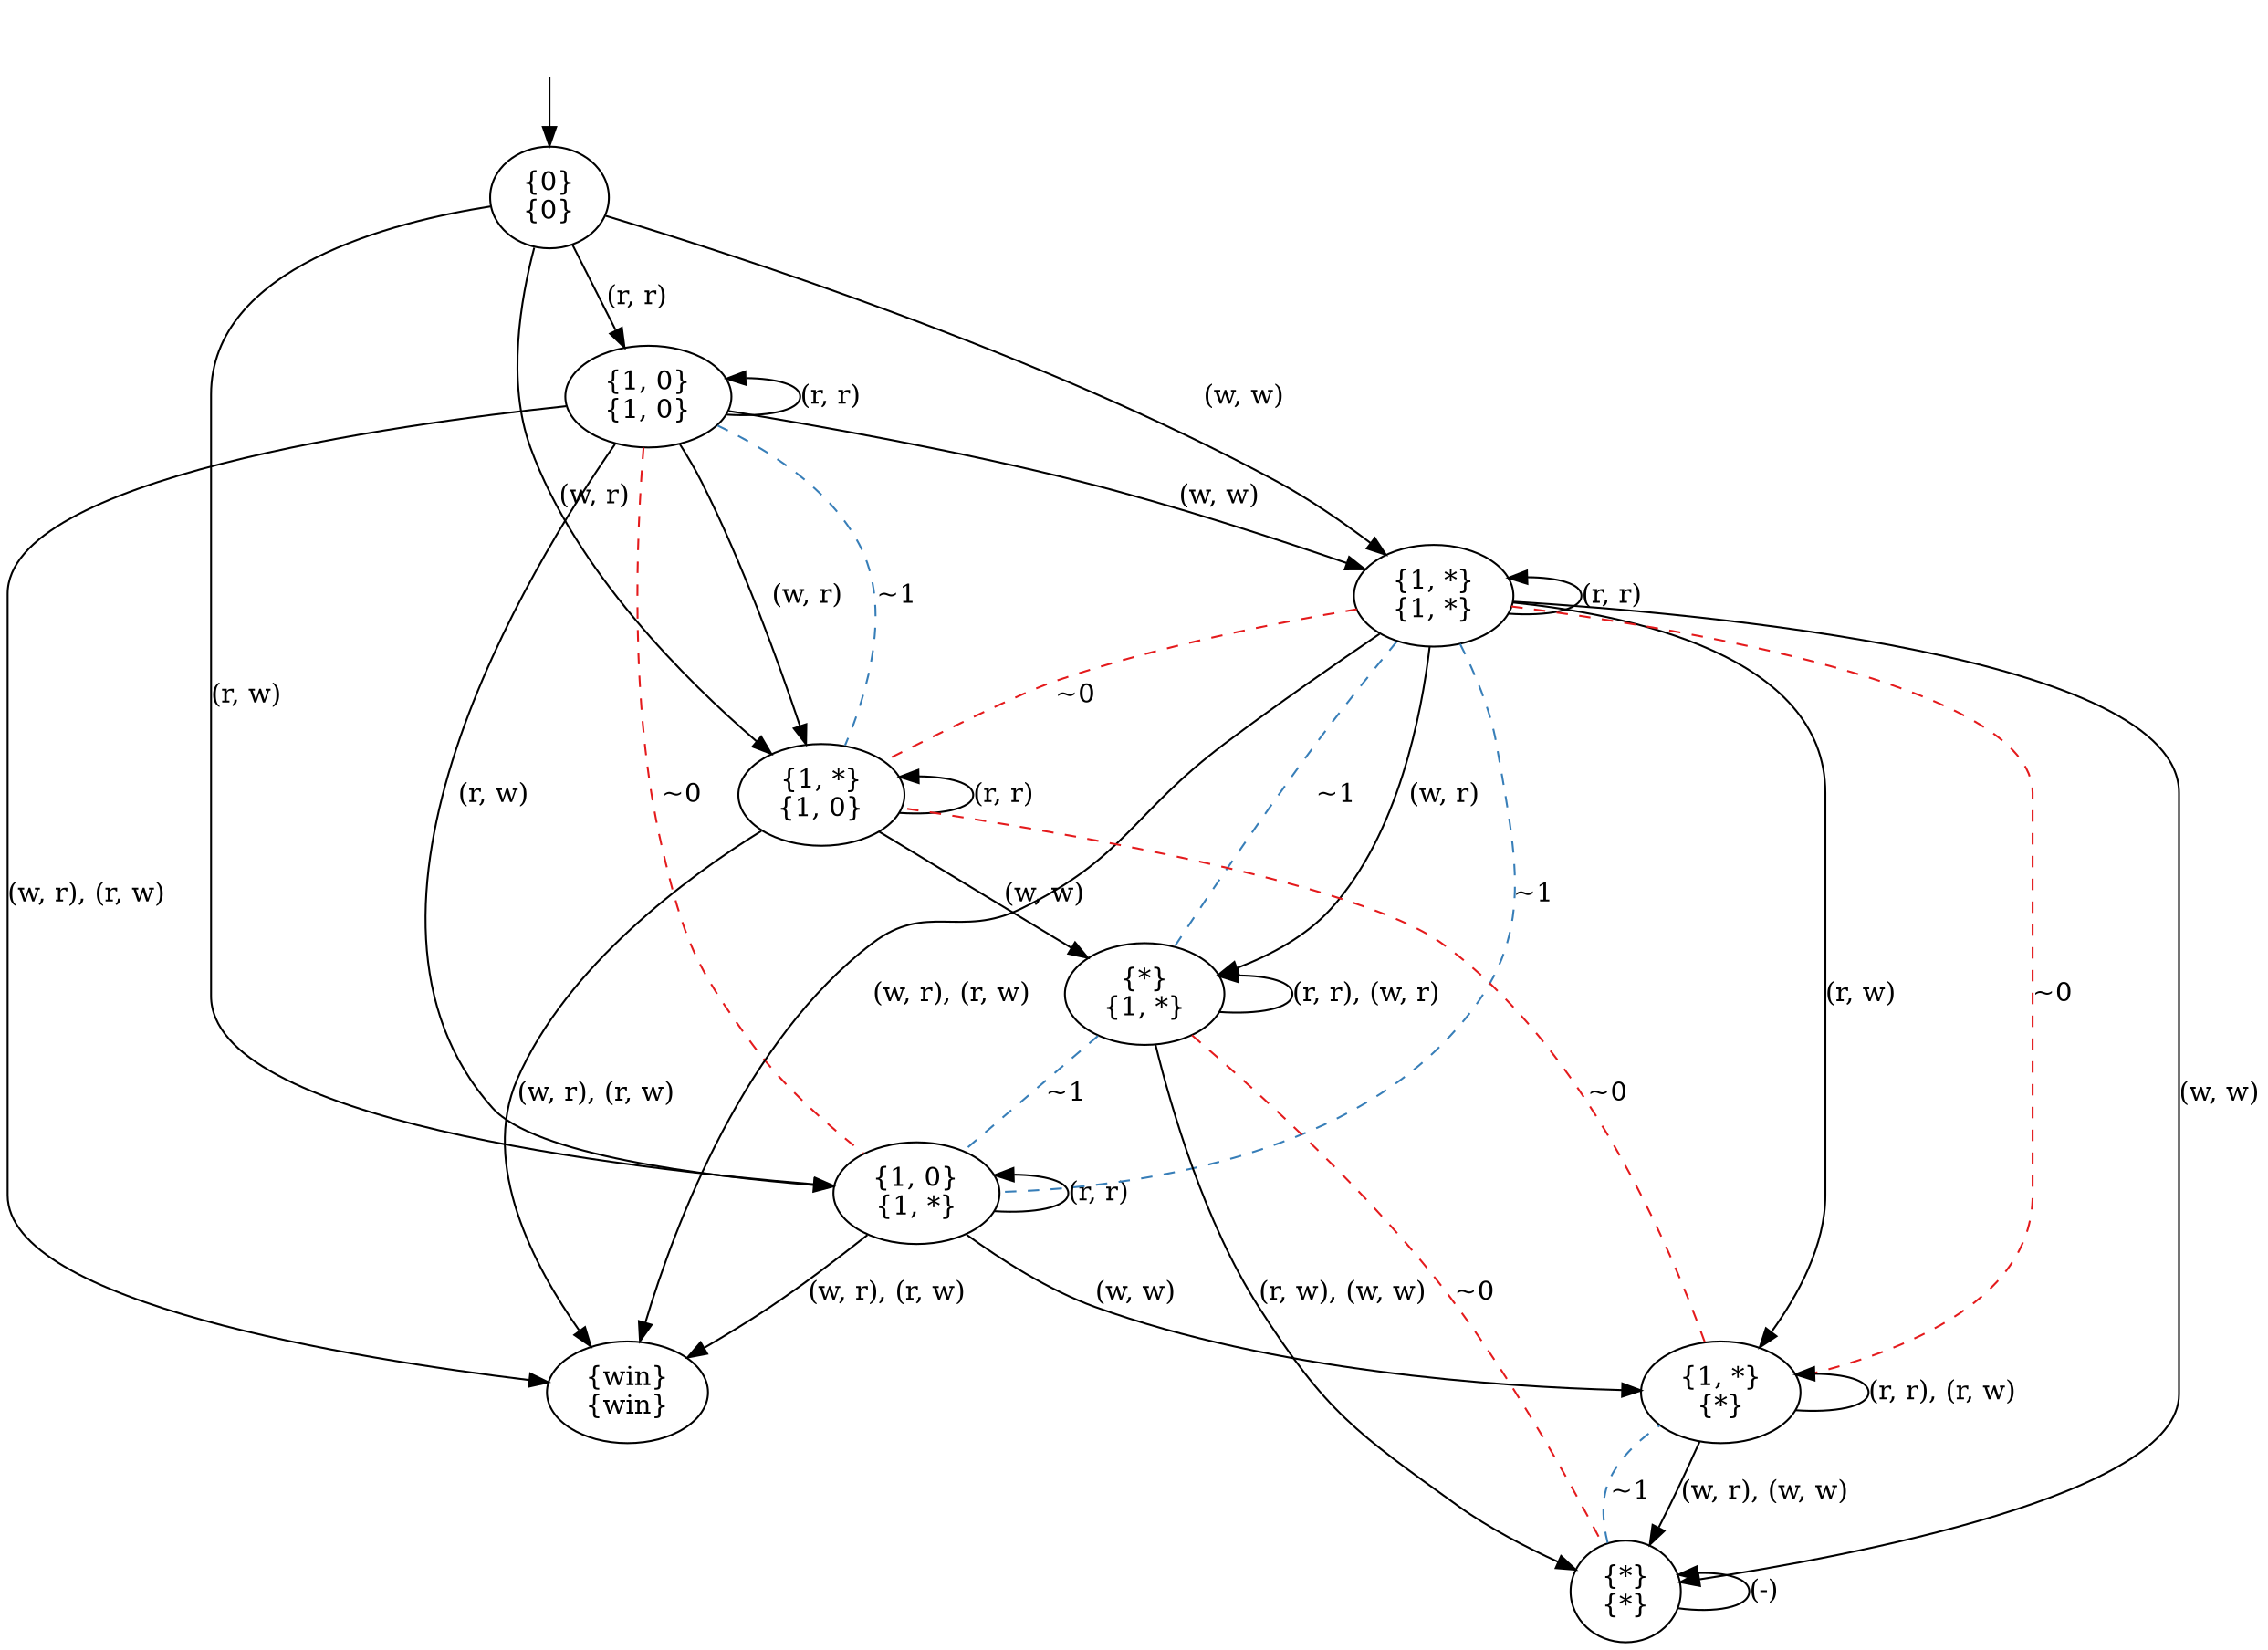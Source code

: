 digraph  {
concentrate=False;
nodesep=0.5;
ranksep=0.5;
splines=True;
4624182912 [label="{0}\n{0}"];
4624182968 [label="{1, 0}\n{1, 0}"];
4624182128 [label="{1, *}\n{1, 0}"];
4624183248 [label="{1, 0}\n{1, *}"];
4624180224 [label="{1, *}\n{1, *}"];
4624180336 [label="{win}\n{win}"];
4624114856 [label="{*}\n{1, *}"];
4624115136 [label="{1, *}\n{*}"];
4624115528 [label="{*}\n{*}"];
hidden [label="", shape=none];
4624182912 -> 4624182968  [action="('r', 'r')", key="('r', 'r')", label="(r, r)"];
4624182912 -> 4624182128  [action="('w', 'r')", key="('w', 'r')", label="(w, r)"];
4624182912 -> 4624183248  [action="('r', 'w')", key="('r', 'w')", label="(r, w)"];
4624182912 -> 4624180224  [action="('w', 'w')", key="('w', 'w')", label="(w, w)"];
4624182968 -> 4624182968  [action="('r', 'r')", dir=back, key="('r', 'r')", label="(r, r)"];
4624182968 -> 4624182128  [action="('w', 'r')", key="('w', 'r')", label="(w, r)"];
4624182968 -> 4624182128  [arrowhead=none, color=2, colorscheme=set19, constraint=True, key=1, label="~1", style=dashed];
4624182968 -> 4624183248  [action="('r', 'w')", key="('r', 'w')", label="(r, w)"];
4624182968 -> 4624183248  [arrowhead=none, color=1, colorscheme=set19, constraint=True, key=1, label="~0", style=dashed];
4624182968 -> 4624180224  [action="('w', 'w')", key="('w', 'w')", label="(w, w)"];
4624182968 -> 4624180336  [action="(('w', 'r'), ('r', 'w'))", key="(('w', 'r'), ('r', 'w'))", label="(w, r), (r, w)"];
4624182128 -> 4624182128  [action="('r', 'r')", dir=back, key="('r', 'r')", label="(r, r)"];
4624182128 -> 4624114856  [action="('w', 'w')", key="('w', 'w')", label="(w, w)"];
4624182128 -> 4624180336  [action="(('w', 'r'), ('r', 'w'))", key="(('w', 'r'), ('r', 'w'))", label="(w, r), (r, w)"];
4624183248 -> 4624183248  [action="('r', 'r')", dir=back, key="('r', 'r')", label="(r, r)"];
4624183248 -> 4624115136  [action="('w', 'w')", key="('w', 'w')", label="(w, w)"];
4624183248 -> 4624180336  [action="(('w', 'r'), ('r', 'w'))", key="(('w', 'r'), ('r', 'w'))", label="(w, r), (r, w)"];
4624180224 -> 4624180224  [action="('r', 'r')", dir=back, key="('r', 'r')", label="(r, r)"];
4624180224 -> 4624114856  [action="('w', 'r')", key="('w', 'r')", label="(w, r)"];
4624180224 -> 4624114856  [arrowhead=none, color=2, colorscheme=set19, constraint=True, key=1, label="~1", style=dashed];
4624180224 -> 4624115136  [action="('r', 'w')", key="('r', 'w')", label="(r, w)"];
4624180224 -> 4624115136  [arrowhead=none, color=1, colorscheme=set19, constraint=True, key=1, label="~0", style=dashed];
4624180224 -> 4624115528  [action="('w', 'w')", key="('w', 'w')", label="(w, w)"];
4624180224 -> 4624180336  [action="(('w', 'r'), ('r', 'w'))", key="(('w', 'r'), ('r', 'w'))", label="(w, r), (r, w)"];
4624180224 -> 4624182128  [arrowhead=none, color=1, colorscheme=set19, constraint=True, key=0, label="~0", style=dashed];
4624180224 -> 4624183248  [arrowhead=none, color=2, colorscheme=set19, constraint=True, key=0, label="~1", style=dashed];
4624114856 -> 4624114856  [action="(('r', 'r'), ('w', 'r'))", dir=back, key="(('r', 'r'), ('w', 'r'))", label="(r, r), (w, r)"];
4624114856 -> 4624115528  [action="(('r', 'w'), ('w', 'w'))", key="(('r', 'w'), ('w', 'w'))", label="(r, w), (w, w)"];
4624114856 -> 4624115528  [arrowhead=none, color=1, colorscheme=set19, constraint=True, key=1, label="~0", style=dashed];
4624114856 -> 4624183248  [arrowhead=none, color=2, colorscheme=set19, constraint=True, key=0, label="~1", style=dashed];
4624115136 -> 4624115136  [action="(('r', 'r'), ('r', 'w'))", dir=back, key="(('r', 'r'), ('r', 'w'))", label="(r, r), (r, w)"];
4624115136 -> 4624115528  [action="(('w', 'r'), ('w', 'w'))", key="(('w', 'r'), ('w', 'w'))", label="(w, r), (w, w)"];
4624115136 -> 4624182128  [arrowhead=none, color=1, colorscheme=set19, constraint=True, key=0, label="~0", style=dashed];
4624115528 -> 4624115528  [action="(('r', 'r'), ('w', 'r'), ('r', 'w'), ('w', 'w'))", dir=back, key="(('r', 'r'), ('w', 'r'), ('r', 'w'), ('w', 'w'))", label="(-)"];
4624115528 -> 4624115136  [arrowhead=none, color=2, colorscheme=set19, constraint=True, key=0, label="~1", style=dashed];
hidden -> 4624182912  [key=0];
}
